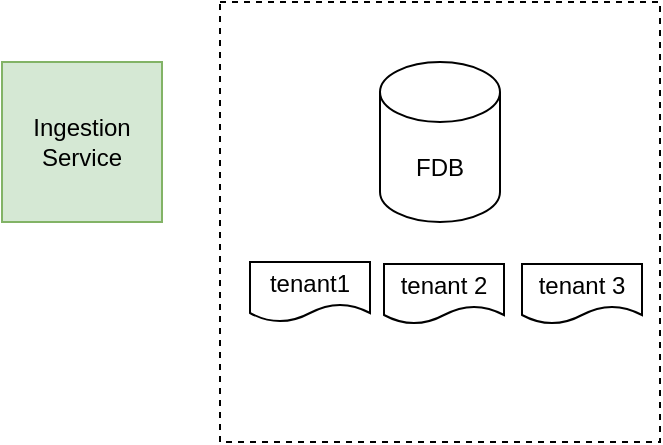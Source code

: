 <mxfile version="21.2.1" type="github">
  <diagram name="Page-1" id="uSo11_-bFZ7b1Z23QGCT">
    <mxGraphModel dx="1010" dy="595" grid="1" gridSize="10" guides="1" tooltips="1" connect="1" arrows="1" fold="1" page="1" pageScale="1" pageWidth="850" pageHeight="1100" math="0" shadow="0">
      <root>
        <mxCell id="0" />
        <mxCell id="1" parent="0" />
        <mxCell id="cFvOehzgVRlUHkj_cOmT-3" value="" style="whiteSpace=wrap;html=1;aspect=fixed;dashed=1;" vertex="1" parent="1">
          <mxGeometry x="190" y="180" width="220" height="220" as="geometry" />
        </mxCell>
        <mxCell id="cFvOehzgVRlUHkj_cOmT-1" value="Ingestion Service" style="whiteSpace=wrap;html=1;aspect=fixed;fillColor=#d5e8d4;strokeColor=#82b366;" vertex="1" parent="1">
          <mxGeometry x="81" y="210" width="80" height="80" as="geometry" />
        </mxCell>
        <mxCell id="cFvOehzgVRlUHkj_cOmT-2" value="FDB" style="shape=cylinder3;whiteSpace=wrap;html=1;boundedLbl=1;backgroundOutline=1;size=15;" vertex="1" parent="1">
          <mxGeometry x="270" y="210" width="60" height="80" as="geometry" />
        </mxCell>
        <mxCell id="cFvOehzgVRlUHkj_cOmT-4" value="tenant1" style="shape=document;whiteSpace=wrap;html=1;boundedLbl=1;" vertex="1" parent="1">
          <mxGeometry x="205" y="310" width="60" height="30" as="geometry" />
        </mxCell>
        <mxCell id="cFvOehzgVRlUHkj_cOmT-5" value="tenant 2" style="shape=document;whiteSpace=wrap;html=1;boundedLbl=1;" vertex="1" parent="1">
          <mxGeometry x="272" y="311" width="60" height="30" as="geometry" />
        </mxCell>
        <mxCell id="cFvOehzgVRlUHkj_cOmT-6" value="tenant 3" style="shape=document;whiteSpace=wrap;html=1;boundedLbl=1;" vertex="1" parent="1">
          <mxGeometry x="341" y="311" width="60" height="30" as="geometry" />
        </mxCell>
      </root>
    </mxGraphModel>
  </diagram>
</mxfile>
